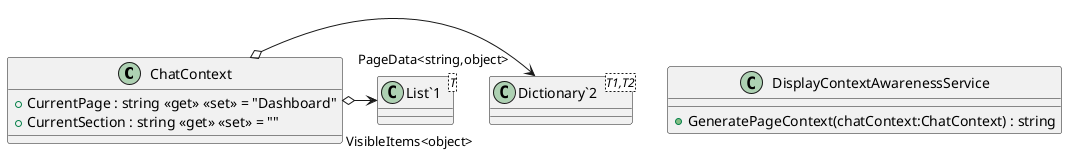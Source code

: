@startuml
class ChatContext {
    + CurrentPage : string <<get>> <<set>> = "Dashboard"
    + CurrentSection : string <<get>> <<set>> = ""
}
class DisplayContextAwarenessService {
    + GeneratePageContext(chatContext:ChatContext) : string
}
class "Dictionary`2"<T1,T2> {
}
class "List`1"<T> {
}
ChatContext o-> "PageData<string,object>" "Dictionary`2"
ChatContext o-> "VisibleItems<object>" "List`1"
@enduml
